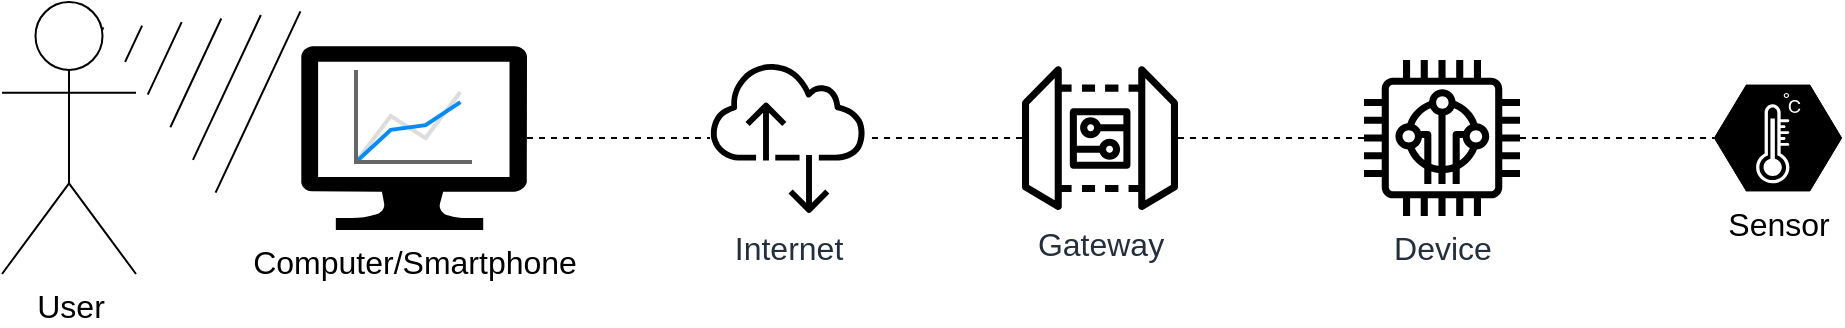 <mxfile version="24.7.16">
  <diagram name="Page-1" id="zFyxZJ9HDvcPgiqDjyft">
    <mxGraphModel dx="1368" dy="754" grid="0" gridSize="10" guides="1" tooltips="1" connect="1" arrows="1" fold="1" page="1" pageScale="1" pageWidth="1600" pageHeight="1300" math="0" shadow="0">
      <root>
        <mxCell id="0" />
        <mxCell id="1" parent="0" />
        <mxCell id="P_Gc4P2CAjgiyAQ91wl4-1" value="&lt;font style=&quot;font-size: 16px;&quot;&gt;User&lt;/font&gt;" style="shape=umlActor;verticalLabelPosition=bottom;verticalAlign=top;html=1;outlineConnect=0;" vertex="1" parent="1">
          <mxGeometry x="113" y="263" width="67" height="136" as="geometry" />
        </mxCell>
        <mxCell id="P_Gc4P2CAjgiyAQ91wl4-4" value="" style="verticalLabelPosition=bottom;shadow=0;dashed=0;align=center;html=1;verticalAlign=top;strokeWidth=1;shape=mxgraph.mockup.graphics.lineChart;strokeColor=none;strokeColor2=#666666;strokeColor3=#008cff;strokeColor4=#dddddd;" vertex="1" parent="1">
          <mxGeometry x="290" y="297" width="58" height="46" as="geometry" />
        </mxCell>
        <mxCell id="P_Gc4P2CAjgiyAQ91wl4-5" value="&lt;font style=&quot;font-size: 16px;&quot;&gt;Computer/Smartphone&lt;/font&gt;" style="verticalLabelPosition=bottom;html=1;verticalAlign=top;align=center;strokeColor=none;fillColor=#000000;shape=mxgraph.azure.computer;pointerEvents=1;" vertex="1" parent="1">
          <mxGeometry x="262.5" y="285" width="113" height="92" as="geometry" />
        </mxCell>
        <mxCell id="P_Gc4P2CAjgiyAQ91wl4-6" value="" style="shape=mxgraph.arrows2.wedgeArrowDashed2;html=1;bendable=0;startWidth=50;stepSize=15;rounded=0;entryX=0.75;entryY=0.1;entryDx=0;entryDy=0;entryPerimeter=0;" edge="1" parent="1" target="P_Gc4P2CAjgiyAQ91wl4-1">
          <mxGeometry width="100" height="100" relative="1" as="geometry">
            <mxPoint x="241" y="313" as="sourcePoint" />
            <mxPoint x="166" y="288" as="targetPoint" />
          </mxGeometry>
        </mxCell>
        <mxCell id="P_Gc4P2CAjgiyAQ91wl4-7" value="&lt;font style=&quot;font-size: 16px;&quot;&gt;Internet&lt;/font&gt;" style="sketch=0;outlineConnect=0;fontColor=#232F3E;gradientColor=none;fillColor=#000000;strokeColor=none;dashed=0;verticalLabelPosition=bottom;verticalAlign=top;align=center;html=1;fontSize=12;fontStyle=0;aspect=fixed;pointerEvents=1;shape=mxgraph.aws4.internet_alt2;" vertex="1" parent="1">
          <mxGeometry x="467" y="292" width="78" height="78" as="geometry" />
        </mxCell>
        <mxCell id="P_Gc4P2CAjgiyAQ91wl4-13" value="" style="endArrow=none;dashed=1;html=1;rounded=0;exitX=1;exitY=0.5;exitDx=0;exitDy=0;exitPerimeter=0;" edge="1" parent="1" source="P_Gc4P2CAjgiyAQ91wl4-5" target="P_Gc4P2CAjgiyAQ91wl4-7">
          <mxGeometry width="50" height="50" relative="1" as="geometry">
            <mxPoint x="377" y="351" as="sourcePoint" />
            <mxPoint x="427" y="301" as="targetPoint" />
          </mxGeometry>
        </mxCell>
        <mxCell id="P_Gc4P2CAjgiyAQ91wl4-16" value="" style="endArrow=none;dashed=1;html=1;rounded=0;" edge="1" parent="1" source="P_Gc4P2CAjgiyAQ91wl4-44" target="P_Gc4P2CAjgiyAQ91wl4-7">
          <mxGeometry width="50" height="50" relative="1" as="geometry">
            <mxPoint x="612.712" y="329.787" as="sourcePoint" />
            <mxPoint x="520" y="393" as="targetPoint" />
          </mxGeometry>
        </mxCell>
        <mxCell id="P_Gc4P2CAjgiyAQ91wl4-33" value="&lt;font style=&quot;font-size: 16px;&quot;&gt;Sensor&lt;/font&gt;" style="verticalLabelPosition=bottom;sketch=0;html=1;fillColor=#000000;strokeColor=#FFFFFF;verticalAlign=top;align=center;points=[[0,0.5,0],[0.125,0.25,0],[0.25,0,0],[0.5,0,0],[0.75,0,0],[0.875,0.25,0],[1,0.5,0],[0.875,0.75,0],[0.75,1,0],[0.5,1,0],[0.125,0.75,0]];pointerEvents=1;shape=mxgraph.cisco_safe.compositeIcon;bgIcon=mxgraph.cisco_safe.design.blank_device;resIcon=mxgraph.cisco_safe.design.sensor;" vertex="1" parent="1">
          <mxGeometry x="969" y="304.38" width="64" height="53.25" as="geometry" />
        </mxCell>
        <mxCell id="P_Gc4P2CAjgiyAQ91wl4-36" value="&lt;font style=&quot;font-size: 16px;&quot;&gt;Device&lt;/font&gt;" style="sketch=0;outlineConnect=0;fontColor=#232F3E;gradientColor=none;fillColor=#000000;strokeColor=none;dashed=0;verticalLabelPosition=bottom;verticalAlign=top;align=center;html=1;fontSize=12;fontStyle=0;aspect=fixed;pointerEvents=1;shape=mxgraph.aws4.iot_thing_freertos_device;" vertex="1" parent="1">
          <mxGeometry x="794" y="292" width="78" height="78" as="geometry" />
        </mxCell>
        <mxCell id="P_Gc4P2CAjgiyAQ91wl4-38" value="" style="endArrow=none;dashed=1;html=1;rounded=0;" edge="1" parent="1" source="P_Gc4P2CAjgiyAQ91wl4-36" target="P_Gc4P2CAjgiyAQ91wl4-33">
          <mxGeometry width="50" height="50" relative="1" as="geometry">
            <mxPoint x="884" y="390.49" as="sourcePoint" />
            <mxPoint x="957.0" y="328.495" as="targetPoint" />
          </mxGeometry>
        </mxCell>
        <mxCell id="P_Gc4P2CAjgiyAQ91wl4-44" value="&lt;font style=&quot;font-size: 16px;&quot;&gt;Gateway&lt;/font&gt;" style="sketch=0;outlineConnect=0;fontColor=#232F3E;gradientColor=none;fillColor=#000000;strokeColor=none;dashed=0;verticalLabelPosition=bottom;verticalAlign=top;align=center;html=1;fontSize=12;fontStyle=0;aspect=fixed;pointerEvents=1;shape=mxgraph.aws4.iot_device_gateway;" vertex="1" parent="1">
          <mxGeometry x="623" y="294.5" width="78" height="73" as="geometry" />
        </mxCell>
        <mxCell id="P_Gc4P2CAjgiyAQ91wl4-45" value="" style="endArrow=none;dashed=1;html=1;rounded=0;" edge="1" parent="1" source="P_Gc4P2CAjgiyAQ91wl4-36" target="P_Gc4P2CAjgiyAQ91wl4-44">
          <mxGeometry width="50" height="50" relative="1" as="geometry">
            <mxPoint x="846" y="329" as="sourcePoint" />
            <mxPoint x="968" y="331.008" as="targetPoint" />
          </mxGeometry>
        </mxCell>
      </root>
    </mxGraphModel>
  </diagram>
</mxfile>

